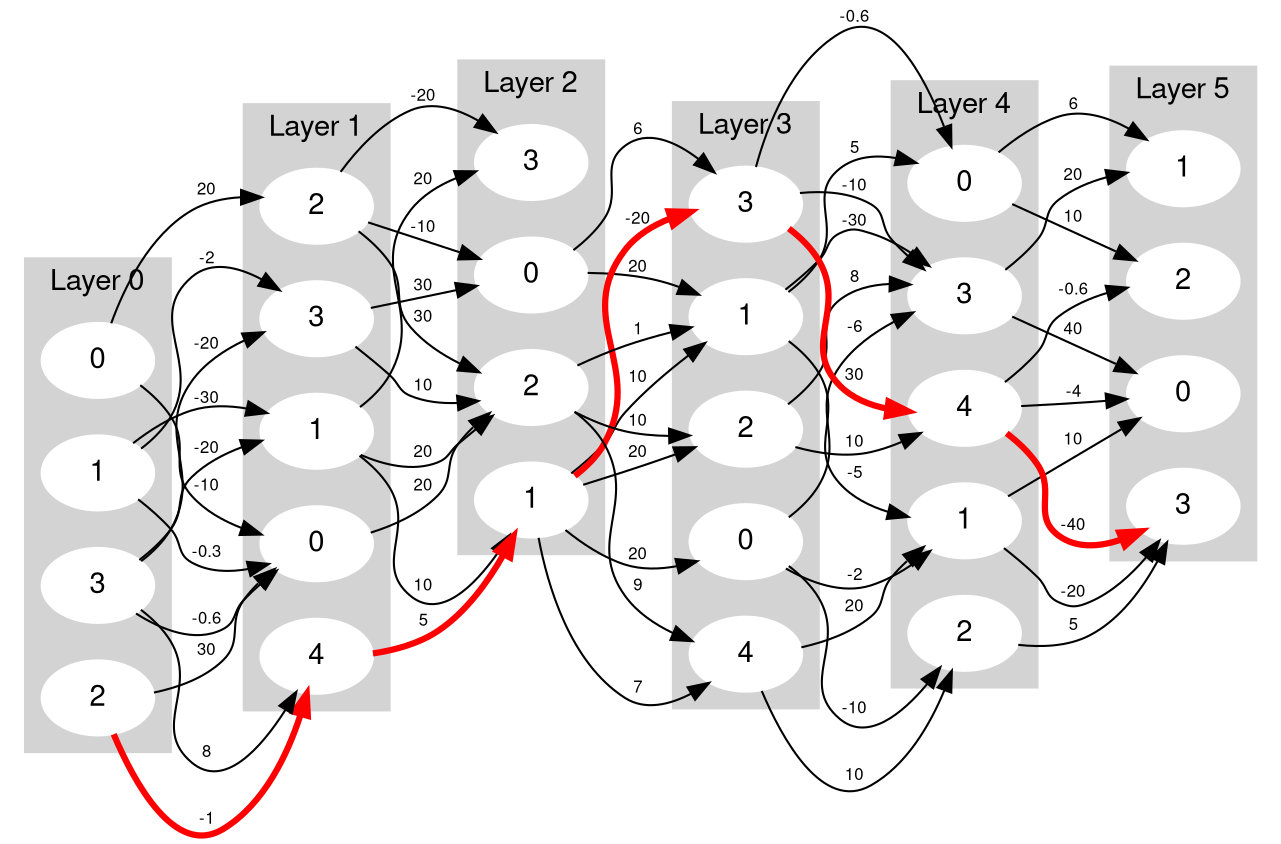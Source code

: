 strict digraph {
  fontname="Helvetica,Arial,sans-serif"
  node [fontname="Helvetica,Arial,sans-serif"]
  edge [fontname="Helvetica,Arial,sans-serif", fontsize="8pt"]
  rankdir="LR";

  subgraph cluster_0 {
    style=filled;
    color=lightgrey;
    node [style=filled, color=white];
    label = "Layer 0";

    node_0_0 [label="0"];
    node_0_1 [label="1"];
    node_0_2 [label="2"];
    node_0_3 [label="3"];
  }

  subgraph cluster_1 {
    style=filled;
    color=lightgrey;
    node [style=filled, color=white];
    label = "Layer 1";

    node_1_0 [label="0"];
    node_1_1 [label="1"];
    node_1_2 [label="2"];
    node_1_3 [label="3"];
    node_1_4 [label="4"];
  }

  node_0_1 -> node_1_0 [label="-0.3"]
  node_0_0 -> node_1_0 [label="-10"]
  node_0_2 -> node_1_0 [label="30"]
  node_0_3 -> node_1_0 [label="-0.6"]
  node_0_3 -> node_1_1 [label="-20"]
  node_0_1 -> node_1_1 [label="-30"]
  node_0_0 -> node_1_2 [label="20"]
  node_0_1 -> node_1_3 [label="-20"]
  node_0_1 -> node_1_3 [label="-2"]
  node_0_3 -> node_1_3 [label="-20"]
  node_0_3 -> node_1_4 [label="8"]
  node_0_2 -> node_1_4 [label="-50"]
  node_0_2 -> node_1_4 [label="-1"]

  subgraph cluster_2 {
    style=filled;
    color=lightgrey;
    node [style=filled, color=white];
    label = "Layer 2";

    node_2_0 [label="0"];
    node_2_1 [label="1"];
    node_2_2 [label="2"];
    node_2_3 [label="3"];
  }

  node_1_3 -> node_2_0 [label="-10"]
  node_1_3 -> node_2_0 [label="30"]
  node_1_2 -> node_2_0 [label="-10"]
  node_1_4 -> node_2_1 [label="30"]
  node_1_4 -> node_2_1 [label="50"]
  node_1_4 -> node_2_1 [label="5"]
  node_1_1 -> node_2_1 [label="10"]
  node_1_1 -> node_2_2 [label="20"]
  node_1_2 -> node_2_2 [label="30"]
  node_1_0 -> node_2_2 [label="20"]
  node_1_3 -> node_2_2 [label="10"]
  node_1_1 -> node_2_3 [label="-20"]
  node_1_1 -> node_2_3 [label="20"]
  node_1_2 -> node_2_3 [label="2"]
  node_1_2 -> node_2_3 [label="-20"]

  subgraph cluster_3 {
    style=filled;
    color=lightgrey;
    node [style=filled, color=white];
    label = "Layer 3";

    node_3_0 [label="0"];
    node_3_1 [label="1"];
    node_3_2 [label="2"];
    node_3_3 [label="3"];
    node_3_4 [label="4"];
  }

  node_2_1 -> node_3_0 [label="30"]
  node_2_1 -> node_3_0 [label="-4"]
  node_2_1 -> node_3_0 [label="20"]
  node_2_1 -> node_3_1 [label="20"]
  node_2_2 -> node_3_1 [label="1"]
  node_2_0 -> node_3_1 [label="20"]
  node_2_1 -> node_3_1 [label="10"]
  node_2_1 -> node_3_2 [label="20"]
  node_2_2 -> node_3_2 [label="40"]
  node_2_2 -> node_3_2 [label="10"]
  node_2_1 -> node_3_3 [label="-20"]
  node_2_0 -> node_3_3 [label="6"]
  node_2_2 -> node_3_4 [label="9"]
  node_2_1 -> node_3_4 [label="7"]

  subgraph cluster_4 {
    style=filled;
    color=lightgrey;
    node [style=filled, color=white];
    label = "Layer 4";

    node_4_0 [label="0"];
    node_4_1 [label="1"];
    node_4_2 [label="2"];
    node_4_3 [label="3"];
    node_4_4 [label="4"];
  }

  node_3_3 -> node_4_0 [label="-0.6"]
  node_3_1 -> node_4_0 [label="3"]
  node_3_1 -> node_4_0 [label="-8"]
  node_3_1 -> node_4_0 [label="5"]
  node_3_4 -> node_4_1 [label="20"]
  node_3_0 -> node_4_1 [label="20"]
  node_3_0 -> node_4_1 [label="-2"]
  node_3_1 -> node_4_1 [label="-5"]
  node_3_4 -> node_4_2 [label="-20"]
  node_3_4 -> node_4_2 [label="10"]
  node_3_0 -> node_4_2 [label="-10"]
  node_3_1 -> node_4_3 [label="-30"]
  node_3_0 -> node_4_3 [label="-6"]
  node_3_2 -> node_4_3 [label="8"]
  node_3_3 -> node_4_3 [label="-10"]
  node_3_3 -> node_4_4 [label="30"]
  node_3_2 -> node_4_4 [label="10"]

  subgraph cluster_5 {
    style=filled;
    color=lightgrey;
    node [style=filled, color=white];
    label = "Layer 5";

    node_5_0 [label="0"];
    node_5_1 [label="1"];
    node_5_2 [label="2"];
    node_5_3 [label="3"];
  }

  node_4_4 -> node_5_0 [label="-1"]
  node_4_1 -> node_5_0 [label="10"]
  node_4_3 -> node_5_0 [label="40"]
  node_4_4 -> node_5_0 [label="-4"]
  node_4_0 -> node_5_1 [label="6"]
  node_4_3 -> node_5_1 [label="20"]
  node_4_4 -> node_5_2 [label="50"]
  node_4_4 -> node_5_2 [label="-0.6"]
  node_4_0 -> node_5_2 [label="10"]
  node_4_1 -> node_5_3 [label="-20"]
  node_4_4 -> node_5_3 [label="20"]
  node_4_2 -> node_5_3 [label="5"]
  node_4_4 -> node_5_3 [label="-40"]

  node_4_4 -> node_5_3 [penwidth="3", color="red"];
  node_3_3 -> node_4_4 [penwidth="3", color="red"];
  node_2_1 -> node_3_3 [penwidth="3", color="red"];
  node_1_4 -> node_2_1 [penwidth="3", color="red"];
  node_0_2 -> node_1_4 [penwidth="3", color="red"];
}
